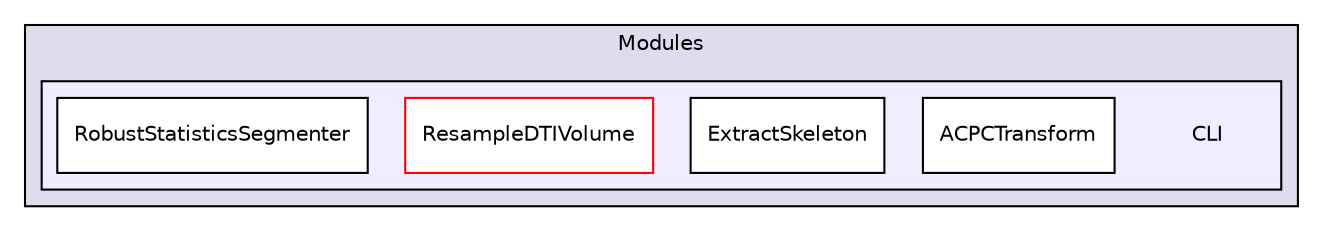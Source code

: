 digraph "Modules/CLI" {
  bgcolor=transparent;
  compound=true
  node [ fontsize="10", fontname="Helvetica"];
  edge [ labelfontsize="10", labelfontname="Helvetica"];
  subgraph clusterdir_f2541a3b18981391fa76fac5599e978a {
    graph [ bgcolor="#ddddee", pencolor="black", label="Modules" fontname="Helvetica", fontsize="10", URL="dir_f2541a3b18981391fa76fac5599e978a.html"]
  subgraph clusterdir_c1add5cedffb2f08a25333ea4cbda1cb {
    graph [ bgcolor="#eeeeff", pencolor="black", label="" URL="dir_c1add5cedffb2f08a25333ea4cbda1cb.html"];
    dir_c1add5cedffb2f08a25333ea4cbda1cb [shape=plaintext label="CLI"];
    dir_651a46ec156df5c971a05fbadd794473 [shape=box label="ACPCTransform" color="black" fillcolor="white" style="filled" URL="dir_651a46ec156df5c971a05fbadd794473.html"];
    dir_fcb82ea7678b7a0a2d18e0585a2a61bc [shape=box label="ExtractSkeleton" color="black" fillcolor="white" style="filled" URL="dir_fcb82ea7678b7a0a2d18e0585a2a61bc.html"];
    dir_80f31755961068ba51a5d4eb9f05ba47 [shape=box label="ResampleDTIVolume" color="red" fillcolor="white" style="filled" URL="dir_80f31755961068ba51a5d4eb9f05ba47.html"];
    dir_db298226147fcac9a2680eab71f9ceb6 [shape=box label="RobustStatisticsSegmenter" color="black" fillcolor="white" style="filled" URL="dir_db298226147fcac9a2680eab71f9ceb6.html"];
  }
  }
}
